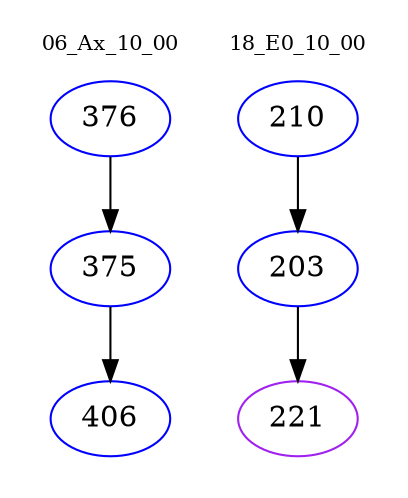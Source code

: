 digraph{
subgraph cluster_0 {
color = white
label = "06_Ax_10_00";
fontsize=10;
T0_376 [label="376", color="blue"]
T0_376 -> T0_375 [color="black"]
T0_375 [label="375", color="blue"]
T0_375 -> T0_406 [color="black"]
T0_406 [label="406", color="blue"]
}
subgraph cluster_1 {
color = white
label = "18_E0_10_00";
fontsize=10;
T1_210 [label="210", color="blue"]
T1_210 -> T1_203 [color="black"]
T1_203 [label="203", color="blue"]
T1_203 -> T1_221 [color="black"]
T1_221 [label="221", color="purple"]
}
}
